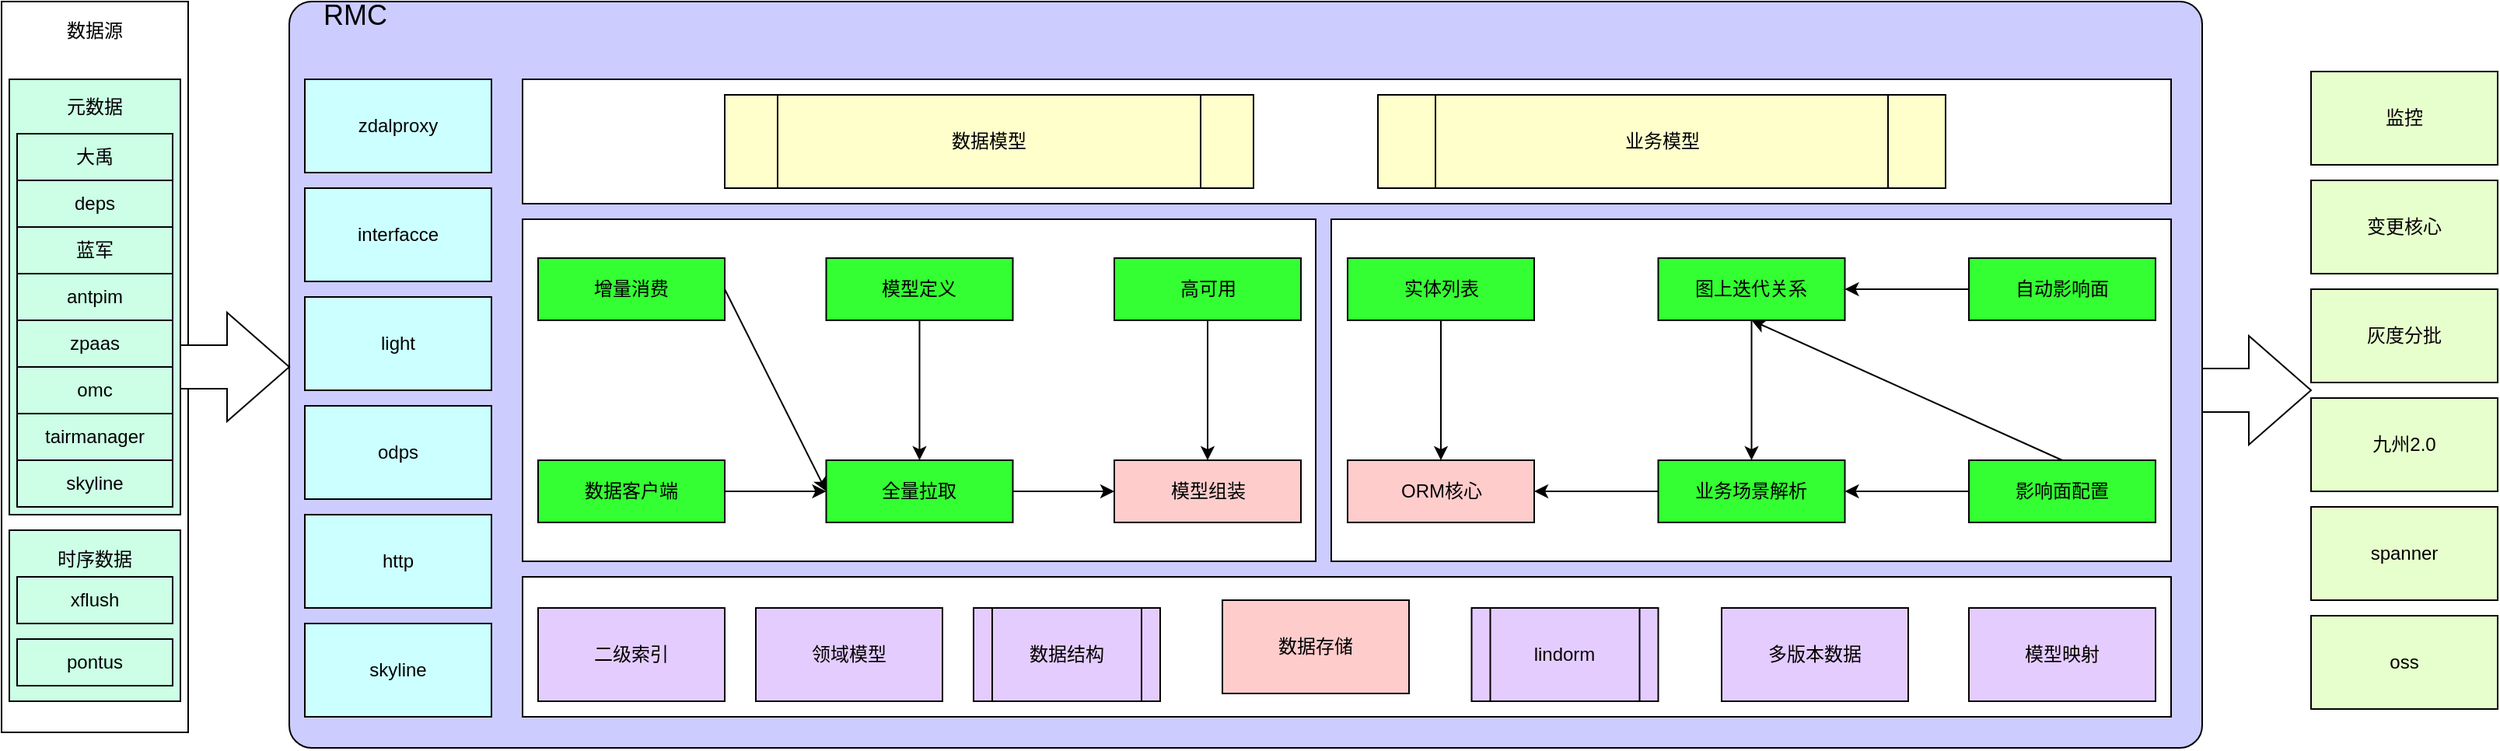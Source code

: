 <mxfile version="12.8.1" type="github">
  <diagram id="Gi4XIIo64hKZGPLNM7iN" name="Page-1">
    <mxGraphModel dx="3011" dy="1943" grid="1" gridSize="10" guides="1" tooltips="1" connect="1" arrows="1" fold="1" page="1" pageScale="1" pageWidth="827" pageHeight="1169" math="0" shadow="0">
      <root>
        <mxCell id="0" />
        <mxCell id="1" parent="0" />
        <mxCell id="LIgJhvB4iooh62dWzOPA-57" value="数据源&lt;br&gt;&lt;br&gt;&lt;br&gt;&lt;br&gt;&lt;br&gt;&lt;br&gt;&lt;br&gt;&lt;br&gt;&lt;br&gt;&lt;br&gt;&lt;br&gt;&lt;br&gt;&lt;br&gt;&lt;br&gt;&lt;br&gt;&lt;br&gt;&lt;br&gt;&lt;br&gt;&lt;br&gt;&lt;br&gt;&lt;br&gt;&lt;br&gt;&lt;br&gt;&lt;br&gt;&lt;br&gt;&lt;br&gt;&lt;br&gt;&lt;br&gt;&lt;br&gt;&lt;br&gt;&lt;br&gt;" style="rounded=0;whiteSpace=wrap;html=1;" vertex="1" parent="1">
          <mxGeometry x="15" y="670" width="120" height="470" as="geometry" />
        </mxCell>
        <mxCell id="LIgJhvB4iooh62dWzOPA-41" value="&amp;nbsp; &amp;nbsp; &amp;nbsp; &lt;font style=&quot;font-size: 18px&quot;&gt;RMC&lt;/font&gt;&lt;br&gt;&lt;br&gt;&lt;br&gt;&lt;br&gt;&lt;br&gt;&lt;br&gt;&lt;br&gt;&lt;br&gt;&lt;br&gt;&lt;br&gt;&lt;br&gt;&lt;br&gt;&lt;br&gt;&lt;br&gt;&lt;br&gt;&lt;br&gt;&lt;br&gt;&lt;br&gt;&lt;br&gt;&lt;br&gt;&lt;br&gt;&lt;br&gt;&lt;br&gt;&lt;br&gt;&lt;br&gt;&lt;br&gt;&lt;br&gt;&lt;br&gt;&lt;br&gt;&lt;br&gt;&lt;br&gt;&lt;br&gt;&lt;br&gt;" style="rounded=1;whiteSpace=wrap;html=1;align=left;fillColor=#CCCCFF;arcSize=3;" vertex="1" parent="1">
          <mxGeometry x="200" y="670" width="1230" height="480" as="geometry" />
        </mxCell>
        <mxCell id="LIgJhvB4iooh62dWzOPA-40" value="元数据&lt;br&gt;&lt;br&gt;&lt;br&gt;&lt;br&gt;&lt;br&gt;&lt;br&gt;&lt;br&gt;&lt;br&gt;&lt;br&gt;&lt;br&gt;&lt;br&gt;&lt;br&gt;&lt;br&gt;&lt;br&gt;&lt;br&gt;&lt;br&gt;&lt;br&gt;&lt;br&gt;" style="rounded=0;whiteSpace=wrap;html=1;fillColor=#CCFFE6;" vertex="1" parent="1">
          <mxGeometry x="20" y="720" width="110" height="280" as="geometry" />
        </mxCell>
        <mxCell id="Z15wGhK6EFoiv17btTvc-5" value="时序数据&lt;br&gt;&lt;br&gt;&lt;br&gt;&lt;br&gt;&lt;br&gt;&lt;br&gt;" style="rounded=0;whiteSpace=wrap;html=1;fillColor=#CCFFE6;" parent="1" vertex="1">
          <mxGeometry x="20" y="1010" width="110" height="110" as="geometry" />
        </mxCell>
        <mxCell id="uvM5kie0KDkV7c-IntWh-9" value="大禹" style="rounded=0;whiteSpace=wrap;html=1;fillColor=#CCFFE6;" parent="1" vertex="1">
          <mxGeometry x="25" y="755" width="100" height="30" as="geometry" />
        </mxCell>
        <mxCell id="uvM5kie0KDkV7c-IntWh-10" value="deps" style="rounded=0;whiteSpace=wrap;html=1;fillColor=#CCFFE6;" parent="1" vertex="1">
          <mxGeometry x="25" y="785" width="100" height="30" as="geometry" />
        </mxCell>
        <mxCell id="uvM5kie0KDkV7c-IntWh-11" value="蓝军" style="rounded=0;whiteSpace=wrap;html=1;fillColor=#CCFFE6;" parent="1" vertex="1">
          <mxGeometry x="25" y="815" width="100" height="30" as="geometry" />
        </mxCell>
        <mxCell id="uvM5kie0KDkV7c-IntWh-12" value="antpim" style="rounded=0;whiteSpace=wrap;html=1;fillColor=#CCFFE6;" parent="1" vertex="1">
          <mxGeometry x="25" y="845" width="100" height="30" as="geometry" />
        </mxCell>
        <mxCell id="uvM5kie0KDkV7c-IntWh-13" value="zpaas" style="rounded=0;whiteSpace=wrap;html=1;fillColor=#CCFFE6;" parent="1" vertex="1">
          <mxGeometry x="25" y="875" width="100" height="30" as="geometry" />
        </mxCell>
        <mxCell id="uvM5kie0KDkV7c-IntWh-14" value="omc" style="rounded=0;whiteSpace=wrap;html=1;fillColor=#CCFFE6;" parent="1" vertex="1">
          <mxGeometry x="25" y="905" width="100" height="30" as="geometry" />
        </mxCell>
        <mxCell id="uvM5kie0KDkV7c-IntWh-15" value="tairmanager" style="rounded=0;whiteSpace=wrap;html=1;fillColor=#CCFFE6;" parent="1" vertex="1">
          <mxGeometry x="25" y="935" width="100" height="30" as="geometry" />
        </mxCell>
        <mxCell id="uvM5kie0KDkV7c-IntWh-16" value="skyline" style="rounded=0;whiteSpace=wrap;html=1;fillColor=#CCFFE6;" parent="1" vertex="1">
          <mxGeometry x="25" y="965" width="100" height="30" as="geometry" />
        </mxCell>
        <mxCell id="Z15wGhK6EFoiv17btTvc-3" value="pontus" style="rounded=0;whiteSpace=wrap;html=1;fillColor=#CCFFE6;" parent="1" vertex="1">
          <mxGeometry x="25" y="1080" width="100" height="30" as="geometry" />
        </mxCell>
        <mxCell id="Z15wGhK6EFoiv17btTvc-4" value="xflush" style="rounded=0;whiteSpace=wrap;html=1;fillColor=#CCFFE6;" parent="1" vertex="1">
          <mxGeometry x="25" y="1040" width="100" height="30" as="geometry" />
        </mxCell>
        <mxCell id="LIgJhvB4iooh62dWzOPA-1" value="" style="rounded=0;whiteSpace=wrap;html=1;" vertex="1" parent="1">
          <mxGeometry x="350" y="720" width="1060" height="80" as="geometry" />
        </mxCell>
        <mxCell id="LIgJhvB4iooh62dWzOPA-2" value="" style="rounded=0;whiteSpace=wrap;html=1;" vertex="1" parent="1">
          <mxGeometry x="870" y="810" width="540" height="220" as="geometry" />
        </mxCell>
        <mxCell id="LIgJhvB4iooh62dWzOPA-3" value="" style="rounded=0;whiteSpace=wrap;html=1;" vertex="1" parent="1">
          <mxGeometry x="350" y="1040" width="1060" height="90" as="geometry" />
        </mxCell>
        <mxCell id="LIgJhvB4iooh62dWzOPA-4" value="" style="rounded=0;whiteSpace=wrap;html=1;" vertex="1" parent="1">
          <mxGeometry x="350" y="810" width="510" height="220" as="geometry" />
        </mxCell>
        <mxCell id="LIgJhvB4iooh62dWzOPA-44" style="rounded=0;orthogonalLoop=1;jettySize=auto;html=1;exitX=1;exitY=0.5;exitDx=0;exitDy=0;entryX=0;entryY=0.5;entryDx=0;entryDy=0;" edge="1" parent="1" source="LIgJhvB4iooh62dWzOPA-5" target="LIgJhvB4iooh62dWzOPA-8">
          <mxGeometry relative="1" as="geometry" />
        </mxCell>
        <mxCell id="LIgJhvB4iooh62dWzOPA-5" value="增量消费" style="rounded=0;whiteSpace=wrap;html=1;fillColor=#33FF33;" vertex="1" parent="1">
          <mxGeometry x="360" y="835" width="120" height="40" as="geometry" />
        </mxCell>
        <mxCell id="LIgJhvB4iooh62dWzOPA-45" style="edgeStyle=orthogonalEdgeStyle;rounded=0;orthogonalLoop=1;jettySize=auto;html=1;exitX=1;exitY=0.5;exitDx=0;exitDy=0;entryX=0;entryY=0.5;entryDx=0;entryDy=0;" edge="1" parent="1" source="LIgJhvB4iooh62dWzOPA-6" target="LIgJhvB4iooh62dWzOPA-8">
          <mxGeometry relative="1" as="geometry" />
        </mxCell>
        <mxCell id="LIgJhvB4iooh62dWzOPA-6" value="数据客户端" style="rounded=0;whiteSpace=wrap;html=1;fillColor=#33FF33;" vertex="1" parent="1">
          <mxGeometry x="360" y="965" width="120" height="40" as="geometry" />
        </mxCell>
        <mxCell id="LIgJhvB4iooh62dWzOPA-46" style="edgeStyle=orthogonalEdgeStyle;rounded=0;orthogonalLoop=1;jettySize=auto;html=1;exitX=0.5;exitY=1;exitDx=0;exitDy=0;entryX=0.5;entryY=0;entryDx=0;entryDy=0;" edge="1" parent="1" source="LIgJhvB4iooh62dWzOPA-7" target="LIgJhvB4iooh62dWzOPA-8">
          <mxGeometry relative="1" as="geometry" />
        </mxCell>
        <mxCell id="LIgJhvB4iooh62dWzOPA-7" value="模型定义" style="rounded=0;whiteSpace=wrap;html=1;fillColor=#33FF33;" vertex="1" parent="1">
          <mxGeometry x="545.25" y="835" width="120" height="40" as="geometry" />
        </mxCell>
        <mxCell id="LIgJhvB4iooh62dWzOPA-47" style="edgeStyle=orthogonalEdgeStyle;rounded=0;orthogonalLoop=1;jettySize=auto;html=1;exitX=1;exitY=0.5;exitDx=0;exitDy=0;entryX=0;entryY=0.5;entryDx=0;entryDy=0;" edge="1" parent="1" source="LIgJhvB4iooh62dWzOPA-8" target="LIgJhvB4iooh62dWzOPA-9">
          <mxGeometry relative="1" as="geometry" />
        </mxCell>
        <mxCell id="LIgJhvB4iooh62dWzOPA-8" value="全量拉取" style="rounded=0;whiteSpace=wrap;html=1;fillColor=#33FF33;" vertex="1" parent="1">
          <mxGeometry x="545.25" y="965" width="120" height="40" as="geometry" />
        </mxCell>
        <mxCell id="LIgJhvB4iooh62dWzOPA-9" value="模型组装" style="rounded=0;whiteSpace=wrap;html=1;fillColor=#FFCCCC;" vertex="1" parent="1">
          <mxGeometry x="730.5" y="965" width="120" height="40" as="geometry" />
        </mxCell>
        <mxCell id="LIgJhvB4iooh62dWzOPA-10" value="数据存储" style="rounded=0;whiteSpace=wrap;html=1;fillColor=#FFCCCC;" vertex="1" parent="1">
          <mxGeometry x="800" y="1055" width="120" height="60" as="geometry" />
        </mxCell>
        <mxCell id="LIgJhvB4iooh62dWzOPA-11" value="ORM核心" style="rounded=0;whiteSpace=wrap;html=1;fillColor=#FFCCCC;" vertex="1" parent="1">
          <mxGeometry x="880.5" y="965" width="120" height="40" as="geometry" />
        </mxCell>
        <mxCell id="LIgJhvB4iooh62dWzOPA-52" style="edgeStyle=orthogonalEdgeStyle;rounded=0;orthogonalLoop=1;jettySize=auto;html=1;exitX=0;exitY=0.5;exitDx=0;exitDy=0;entryX=1;entryY=0.5;entryDx=0;entryDy=0;" edge="1" parent="1" source="LIgJhvB4iooh62dWzOPA-12" target="LIgJhvB4iooh62dWzOPA-11">
          <mxGeometry relative="1" as="geometry" />
        </mxCell>
        <mxCell id="LIgJhvB4iooh62dWzOPA-12" value="业务场景解析" style="rounded=0;whiteSpace=wrap;html=1;fillColor=#33FF33;" vertex="1" parent="1">
          <mxGeometry x="1080.25" y="965" width="120" height="40" as="geometry" />
        </mxCell>
        <mxCell id="LIgJhvB4iooh62dWzOPA-49" style="edgeStyle=orthogonalEdgeStyle;rounded=0;orthogonalLoop=1;jettySize=auto;html=1;exitX=0;exitY=0.5;exitDx=0;exitDy=0;" edge="1" parent="1" source="LIgJhvB4iooh62dWzOPA-13" target="LIgJhvB4iooh62dWzOPA-12">
          <mxGeometry relative="1" as="geometry" />
        </mxCell>
        <mxCell id="LIgJhvB4iooh62dWzOPA-55" style="edgeStyle=none;rounded=0;orthogonalLoop=1;jettySize=auto;html=1;exitX=0.5;exitY=0;exitDx=0;exitDy=0;entryX=0.5;entryY=1;entryDx=0;entryDy=0;" edge="1" parent="1" source="LIgJhvB4iooh62dWzOPA-13" target="LIgJhvB4iooh62dWzOPA-17">
          <mxGeometry relative="1" as="geometry" />
        </mxCell>
        <mxCell id="LIgJhvB4iooh62dWzOPA-13" value="影响面配置" style="rounded=0;whiteSpace=wrap;html=1;fillColor=#33FF33;" vertex="1" parent="1">
          <mxGeometry x="1280" y="965" width="120" height="40" as="geometry" />
        </mxCell>
        <mxCell id="LIgJhvB4iooh62dWzOPA-14" value="二级索引" style="rounded=0;whiteSpace=wrap;html=1;fillColor=#E5CCFF;" vertex="1" parent="1">
          <mxGeometry x="360" y="1060" width="120" height="60" as="geometry" />
        </mxCell>
        <mxCell id="LIgJhvB4iooh62dWzOPA-15" value="模型映射" style="rounded=0;whiteSpace=wrap;html=1;fillColor=#E5CCFF;" vertex="1" parent="1">
          <mxGeometry x="1280" y="1060" width="120" height="60" as="geometry" />
        </mxCell>
        <mxCell id="LIgJhvB4iooh62dWzOPA-53" style="edgeStyle=orthogonalEdgeStyle;rounded=0;orthogonalLoop=1;jettySize=auto;html=1;exitX=0.5;exitY=1;exitDx=0;exitDy=0;entryX=0.5;entryY=0;entryDx=0;entryDy=0;" edge="1" parent="1" source="LIgJhvB4iooh62dWzOPA-16" target="LIgJhvB4iooh62dWzOPA-11">
          <mxGeometry relative="1" as="geometry" />
        </mxCell>
        <mxCell id="LIgJhvB4iooh62dWzOPA-16" value="实体列表" style="rounded=0;whiteSpace=wrap;html=1;fillColor=#33FF33;" vertex="1" parent="1">
          <mxGeometry x="880.5" y="835" width="120" height="40" as="geometry" />
        </mxCell>
        <mxCell id="LIgJhvB4iooh62dWzOPA-51" style="edgeStyle=orthogonalEdgeStyle;rounded=0;orthogonalLoop=1;jettySize=auto;html=1;exitX=0.5;exitY=1;exitDx=0;exitDy=0;entryX=0.5;entryY=0;entryDx=0;entryDy=0;" edge="1" parent="1" source="LIgJhvB4iooh62dWzOPA-17" target="LIgJhvB4iooh62dWzOPA-12">
          <mxGeometry relative="1" as="geometry" />
        </mxCell>
        <mxCell id="LIgJhvB4iooh62dWzOPA-17" value="图上迭代关系" style="rounded=0;whiteSpace=wrap;html=1;fillColor=#33FF33;" vertex="1" parent="1">
          <mxGeometry x="1080.25" y="835" width="120" height="40" as="geometry" />
        </mxCell>
        <mxCell id="LIgJhvB4iooh62dWzOPA-18" value="数据模型" style="shape=process;whiteSpace=wrap;html=1;backgroundOutline=1;fillColor=#FFFFCC;" vertex="1" parent="1">
          <mxGeometry x="480" y="730" width="340" height="60" as="geometry" />
        </mxCell>
        <mxCell id="LIgJhvB4iooh62dWzOPA-19" value="业务模型" style="shape=process;whiteSpace=wrap;html=1;backgroundOutline=1;fillColor=#FFFFCC;" vertex="1" parent="1">
          <mxGeometry x="900" y="730" width="365" height="60" as="geometry" />
        </mxCell>
        <mxCell id="LIgJhvB4iooh62dWzOPA-20" value="数据结构" style="shape=process;whiteSpace=wrap;html=1;backgroundOutline=1;fillColor=#E5CCFF;" vertex="1" parent="1">
          <mxGeometry x="640" y="1060" width="120" height="60" as="geometry" />
        </mxCell>
        <mxCell id="LIgJhvB4iooh62dWzOPA-48" style="edgeStyle=orthogonalEdgeStyle;rounded=0;orthogonalLoop=1;jettySize=auto;html=1;exitX=0.5;exitY=1;exitDx=0;exitDy=0;" edge="1" parent="1" source="LIgJhvB4iooh62dWzOPA-21" target="LIgJhvB4iooh62dWzOPA-9">
          <mxGeometry relative="1" as="geometry" />
        </mxCell>
        <mxCell id="LIgJhvB4iooh62dWzOPA-21" value="高可用" style="rounded=0;whiteSpace=wrap;html=1;fillColor=#33FF33;" vertex="1" parent="1">
          <mxGeometry x="730.5" y="835" width="120" height="40" as="geometry" />
        </mxCell>
        <mxCell id="LIgJhvB4iooh62dWzOPA-50" style="edgeStyle=orthogonalEdgeStyle;rounded=0;orthogonalLoop=1;jettySize=auto;html=1;exitX=0;exitY=0.5;exitDx=0;exitDy=0;" edge="1" parent="1" source="LIgJhvB4iooh62dWzOPA-22" target="LIgJhvB4iooh62dWzOPA-17">
          <mxGeometry relative="1" as="geometry" />
        </mxCell>
        <mxCell id="LIgJhvB4iooh62dWzOPA-22" value="自动影响面" style="rounded=0;whiteSpace=wrap;html=1;fillColor=#33FF33;" vertex="1" parent="1">
          <mxGeometry x="1280" y="835" width="120" height="40" as="geometry" />
        </mxCell>
        <mxCell id="LIgJhvB4iooh62dWzOPA-23" value="领域模型" style="rounded=0;whiteSpace=wrap;html=1;fillColor=#E5CCFF;" vertex="1" parent="1">
          <mxGeometry x="500" y="1060" width="120" height="60" as="geometry" />
        </mxCell>
        <mxCell id="LIgJhvB4iooh62dWzOPA-24" value="多版本数据" style="rounded=0;whiteSpace=wrap;html=1;fillColor=#E5CCFF;" vertex="1" parent="1">
          <mxGeometry x="1121" y="1060" width="120" height="60" as="geometry" />
        </mxCell>
        <mxCell id="LIgJhvB4iooh62dWzOPA-25" value="监控" style="rounded=0;whiteSpace=wrap;html=1;fillColor=#E6FFCC;" vertex="1" parent="1">
          <mxGeometry x="1500" y="715" width="120" height="60" as="geometry" />
        </mxCell>
        <mxCell id="LIgJhvB4iooh62dWzOPA-26" value="变更核心" style="rounded=0;whiteSpace=wrap;html=1;fillColor=#E6FFCC;" vertex="1" parent="1">
          <mxGeometry x="1500" y="785" width="120" height="60" as="geometry" />
        </mxCell>
        <mxCell id="LIgJhvB4iooh62dWzOPA-27" value="灰度分批" style="rounded=0;whiteSpace=wrap;html=1;fillColor=#E6FFCC;" vertex="1" parent="1">
          <mxGeometry x="1500" y="855" width="120" height="60" as="geometry" />
        </mxCell>
        <mxCell id="LIgJhvB4iooh62dWzOPA-28" value="九州2.0" style="rounded=0;whiteSpace=wrap;html=1;fillColor=#E6FFCC;" vertex="1" parent="1">
          <mxGeometry x="1500" y="925" width="120" height="60" as="geometry" />
        </mxCell>
        <mxCell id="LIgJhvB4iooh62dWzOPA-29" value="spanner" style="rounded=0;whiteSpace=wrap;html=1;fillColor=#E6FFCC;" vertex="1" parent="1">
          <mxGeometry x="1500" y="995" width="120" height="60" as="geometry" />
        </mxCell>
        <mxCell id="LIgJhvB4iooh62dWzOPA-30" value="oss" style="rounded=0;whiteSpace=wrap;html=1;fillColor=#E6FFCC;" vertex="1" parent="1">
          <mxGeometry x="1500" y="1065" width="120" height="60" as="geometry" />
        </mxCell>
        <mxCell id="LIgJhvB4iooh62dWzOPA-31" value="lindorm" style="shape=process;whiteSpace=wrap;html=1;backgroundOutline=1;fillColor=#E5CCFF;" vertex="1" parent="1">
          <mxGeometry x="960.25" y="1060" width="120" height="60" as="geometry" />
        </mxCell>
        <mxCell id="LIgJhvB4iooh62dWzOPA-32" value="zdalproxy" style="rounded=0;whiteSpace=wrap;html=1;fillColor=#CCFFFF;" vertex="1" parent="1">
          <mxGeometry x="210" y="720" width="120" height="60" as="geometry" />
        </mxCell>
        <mxCell id="LIgJhvB4iooh62dWzOPA-33" value="interfacce" style="rounded=0;whiteSpace=wrap;html=1;fillColor=#CCFFFF;" vertex="1" parent="1">
          <mxGeometry x="210" y="790" width="120" height="60" as="geometry" />
        </mxCell>
        <mxCell id="LIgJhvB4iooh62dWzOPA-34" value="light" style="rounded=0;whiteSpace=wrap;html=1;fillColor=#CCFFFF;" vertex="1" parent="1">
          <mxGeometry x="210" y="860" width="120" height="60" as="geometry" />
        </mxCell>
        <mxCell id="LIgJhvB4iooh62dWzOPA-35" value="odps" style="rounded=0;whiteSpace=wrap;html=1;fillColor=#CCFFFF;" vertex="1" parent="1">
          <mxGeometry x="210" y="930" width="120" height="60" as="geometry" />
        </mxCell>
        <mxCell id="LIgJhvB4iooh62dWzOPA-36" value="http" style="rounded=0;whiteSpace=wrap;html=1;fillColor=#CCFFFF;" vertex="1" parent="1">
          <mxGeometry x="210" y="1000" width="120" height="60" as="geometry" />
        </mxCell>
        <mxCell id="LIgJhvB4iooh62dWzOPA-37" value="skyline" style="rounded=0;whiteSpace=wrap;html=1;fillColor=#CCFFFF;" vertex="1" parent="1">
          <mxGeometry x="210" y="1070" width="120" height="60" as="geometry" />
        </mxCell>
        <mxCell id="LIgJhvB4iooh62dWzOPA-54" style="edgeStyle=none;rounded=0;orthogonalLoop=1;jettySize=auto;html=1;exitX=0.25;exitY=0;exitDx=0;exitDy=0;" edge="1" parent="1" source="LIgJhvB4iooh62dWzOPA-20" target="LIgJhvB4iooh62dWzOPA-20">
          <mxGeometry relative="1" as="geometry" />
        </mxCell>
        <mxCell id="LIgJhvB4iooh62dWzOPA-58" value="" style="html=1;shadow=0;dashed=0;align=center;verticalAlign=middle;shape=mxgraph.arrows2.arrow;dy=0.6;dx=40;notch=0;" vertex="1" parent="1">
          <mxGeometry x="130" y="870" width="70" height="70" as="geometry" />
        </mxCell>
        <mxCell id="LIgJhvB4iooh62dWzOPA-59" value="" style="html=1;shadow=0;dashed=0;align=center;verticalAlign=middle;shape=mxgraph.arrows2.arrow;dy=0.6;dx=40;notch=0;" vertex="1" parent="1">
          <mxGeometry x="1430" y="885" width="70" height="70" as="geometry" />
        </mxCell>
      </root>
    </mxGraphModel>
  </diagram>
</mxfile>
